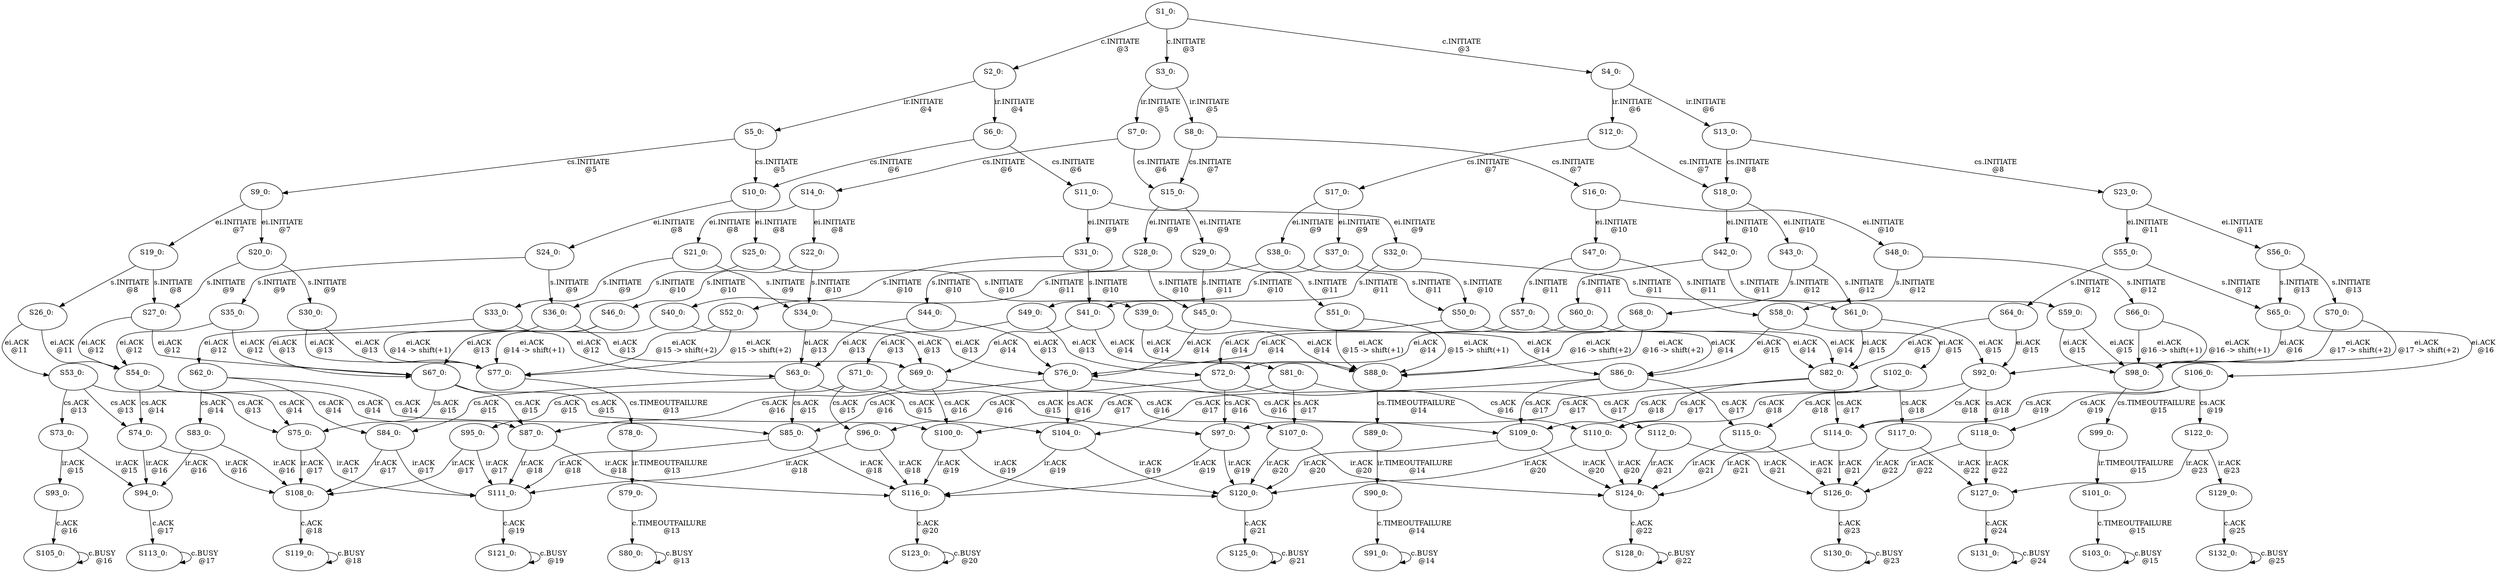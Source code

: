 digraph html {
S1_0[label="S1_0: \n "];
S2_0[label="S2_0: \n "];
S1_0 -> S2_0[label="c.INITIATE \n @3"];
S3_0[label="S3_0: \n "];
S1_0 -> S3_0[label="c.INITIATE \n @3"];
S4_0[label="S4_0: \n "];
S1_0 -> S4_0[label="c.INITIATE \n @3"];
S5_0[label="S5_0: \n "];
S2_0 -> S5_0[label="ir.INITIATE \n @4"];
S6_0[label="S6_0: \n "];
S2_0 -> S6_0[label="ir.INITIATE \n @4"];
S7_0[label="S7_0: \n "];
S3_0 -> S7_0[label="ir.INITIATE \n @5"];
S8_0[label="S8_0: \n "];
S3_0 -> S8_0[label="ir.INITIATE \n @5"];
S9_0[label="S9_0: \n "];
S5_0 -> S9_0[label="cs.INITIATE \n @5"];
S10_0[label="S10_0: \n "];
S5_0 -> S10_0[label="cs.INITIATE \n @5"];
S6_0 -> S10_0[label="cs.INITIATE \n @6"];
S11_0[label="S11_0: \n "];
S6_0 -> S11_0[label="cs.INITIATE \n @6"];
S12_0[label="S12_0: \n "];
S4_0 -> S12_0[label="ir.INITIATE \n @6"];
S13_0[label="S13_0: \n "];
S4_0 -> S13_0[label="ir.INITIATE \n @6"];
S14_0[label="S14_0: \n "];
S7_0 -> S14_0[label="cs.INITIATE \n @6"];
S15_0[label="S15_0: \n "];
S7_0 -> S15_0[label="cs.INITIATE \n @6"];
S8_0 -> S15_0[label="cs.INITIATE \n @7"];
S16_0[label="S16_0: \n "];
S8_0 -> S16_0[label="cs.INITIATE \n @7"];
S17_0[label="S17_0: \n "];
S12_0 -> S17_0[label="cs.INITIATE \n @7"];
S18_0[label="S18_0: \n "];
S12_0 -> S18_0[label="cs.INITIATE \n @7"];
S19_0[label="S19_0: \n "];
S9_0 -> S19_0[label="ei.INITIATE \n @7"];
S20_0[label="S20_0: \n "];
S9_0 -> S20_0[label="ei.INITIATE \n @7"];
S21_0[label="S21_0: \n "];
S14_0 -> S21_0[label="ei.INITIATE \n @8"];
S22_0[label="S22_0: \n "];
S14_0 -> S22_0[label="ei.INITIATE \n @8"];
S13_0 -> S18_0[label="cs.INITIATE \n @8"];
S23_0[label="S23_0: \n "];
S13_0 -> S23_0[label="cs.INITIATE \n @8"];
S24_0[label="S24_0: \n "];
S10_0 -> S24_0[label="ei.INITIATE \n @8"];
S25_0[label="S25_0: \n "];
S10_0 -> S25_0[label="ei.INITIATE \n @8"];
S26_0[label="S26_0: \n "];
S19_0 -> S26_0[label="s.INITIATE \n @8"];
S27_0[label="S27_0: \n "];
S19_0 -> S27_0[label="s.INITIATE \n @8"];
S28_0[label="S28_0: \n "];
S15_0 -> S28_0[label="ei.INITIATE \n @9"];
S29_0[label="S29_0: \n "];
S15_0 -> S29_0[label="ei.INITIATE \n @9"];
S20_0 -> S27_0[label="s.INITIATE \n @9"];
S30_0[label="S30_0: \n "];
S20_0 -> S30_0[label="s.INITIATE \n @9"];
S31_0[label="S31_0: \n "];
S11_0 -> S31_0[label="ei.INITIATE \n @9"];
S32_0[label="S32_0: \n "];
S11_0 -> S32_0[label="ei.INITIATE \n @9"];
S33_0[label="S33_0: \n "];
S21_0 -> S33_0[label="s.INITIATE \n @9"];
S34_0[label="S34_0: \n "];
S21_0 -> S34_0[label="s.INITIATE \n @9"];
S35_0[label="S35_0: \n "];
S24_0 -> S35_0[label="s.INITIATE \n @9"];
S36_0[label="S36_0: \n "];
S24_0 -> S36_0[label="s.INITIATE \n @9"];
S37_0[label="S37_0: \n "];
S17_0 -> S37_0[label="ei.INITIATE \n @9"];
S38_0[label="S38_0: \n "];
S17_0 -> S38_0[label="ei.INITIATE \n @9"];
S25_0 -> S36_0[label="s.INITIATE \n @10"];
S39_0[label="S39_0: \n "];
S25_0 -> S39_0[label="s.INITIATE \n @10"];
S40_0[label="S40_0: \n "];
S31_0 -> S40_0[label="s.INITIATE \n @10"];
S41_0[label="S41_0: \n "];
S31_0 -> S41_0[label="s.INITIATE \n @10"];
S42_0[label="S42_0: \n "];
S18_0 -> S42_0[label="ei.INITIATE \n @10"];
S43_0[label="S43_0: \n "];
S18_0 -> S43_0[label="ei.INITIATE \n @10"];
S44_0[label="S44_0: \n "];
S28_0 -> S44_0[label="s.INITIATE \n @10"];
S45_0[label="S45_0: \n "];
S28_0 -> S45_0[label="s.INITIATE \n @10"];
S22_0 -> S34_0[label="s.INITIATE \n @10"];
S46_0[label="S46_0: \n "];
S22_0 -> S46_0[label="s.INITIATE \n @10"];
S47_0[label="S47_0: \n "];
S16_0 -> S47_0[label="ei.INITIATE \n @10"];
S48_0[label="S48_0: \n "];
S16_0 -> S48_0[label="ei.INITIATE \n @10"];
S49_0[label="S49_0: \n "];
S37_0 -> S49_0[label="s.INITIATE \n @10"];
S50_0[label="S50_0: \n "];
S37_0 -> S50_0[label="s.INITIATE \n @10"];
S29_0 -> S45_0[label="s.INITIATE \n @11"];
S51_0[label="S51_0: \n "];
S29_0 -> S51_0[label="s.INITIATE \n @11"];
S38_0 -> S50_0[label="s.INITIATE \n @11"];
S52_0[label="S52_0: \n "];
S38_0 -> S52_0[label="s.INITIATE \n @11"];
S53_0[label="S53_0: \n "];
S26_0 -> S53_0[label="ei.ACK \n @11"];
S54_0[label="S54_0: \n "];
S26_0 -> S54_0[label="ei.ACK \n @11"];
S55_0[label="S55_0: \n "];
S23_0 -> S55_0[label="ei.INITIATE \n @11"];
S56_0[label="S56_0: \n "];
S23_0 -> S56_0[label="ei.INITIATE \n @11"];
S57_0[label="S57_0: \n "];
S47_0 -> S57_0[label="s.INITIATE \n @11"];
S58_0[label="S58_0: \n "];
S47_0 -> S58_0[label="s.INITIATE \n @11"];
S32_0 -> S41_0[label="s.INITIATE \n @11"];
S59_0[label="S59_0: \n "];
S32_0 -> S59_0[label="s.INITIATE \n @11"];
S60_0[label="S60_0: \n "];
S42_0 -> S60_0[label="s.INITIATE \n @11"];
S61_0[label="S61_0: \n "];
S42_0 -> S61_0[label="s.INITIATE \n @11"];
S62_0[label="S62_0: \n "];
S33_0 -> S62_0[label="ei.ACK \n @12"];
S63_0[label="S63_0: \n "];
S33_0 -> S63_0[label="ei.ACK \n @12"];
S64_0[label="S64_0: \n "];
S55_0 -> S64_0[label="s.INITIATE \n @12"];
S65_0[label="S65_0: \n "];
S55_0 -> S65_0[label="s.INITIATE \n @12"];
S48_0 -> S58_0[label="s.INITIATE \n @12"];
S66_0[label="S66_0: \n "];
S48_0 -> S66_0[label="s.INITIATE \n @12"];
S27_0 -> S54_0[label="ei.ACK \n @12"];
S67_0[label="S67_0: \n "];
S27_0 -> S67_0[label="ei.ACK \n @12"];
S43_0 -> S61_0[label="s.INITIATE \n @12"];
S68_0[label="S68_0: \n "];
S43_0 -> S68_0[label="s.INITIATE \n @12"];
S35_0 -> S54_0[label="ei.ACK \n @12"];
S35_0 -> S67_0[label="ei.ACK \n @12"];
S36_0 -> S67_0[label="ei.ACK \n @13"];
S69_0[label="S69_0: \n "];
S36_0 -> S69_0[label="ei.ACK \n @13"];
S56_0 -> S65_0[label="s.INITIATE \n @13"];
S70_0[label="S70_0: \n "];
S56_0 -> S70_0[label="s.INITIATE \n @13"];
S71_0[label="S71_0: \n "];
S49_0 -> S71_0[label="ei.ACK \n @13"];
S72_0[label="S72_0: \n "];
S49_0 -> S72_0[label="ei.ACK \n @13"];
S73_0[label="S73_0: \n "];
S53_0 -> S73_0[label="cs.ACK \n @13"];
S74_0[label="S74_0: \n "];
S53_0 -> S74_0[label="cs.ACK \n @13"];
S75_0[label="S75_0: \n "];
S53_0 -> S75_0[label="cs.ACK \n @13"];
S44_0 -> S63_0[label="ei.ACK \n @13"];
S76_0[label="S76_0: \n "];
S44_0 -> S76_0[label="ei.ACK \n @13"];
S40_0 -> S67_0[label="ei.ACK \n @13"];
S40_0 -> S69_0[label="ei.ACK \n @13"];
S77_0[label="S77_0: \n "];
S30_0 -> S77_0[label="ei.ACK \n @13"];
S30_0 -> S77_0[label="ei.ACK \n @13"];
S34_0 -> S63_0[label="ei.ACK \n @13"];
S34_0 -> S76_0[label="ei.ACK \n @13"];
S78_0[label="S78_0: \n "];
S77_0 -> S78_0[label="cs.TIMEOUTFAILURE \n @13"];
S79_0[label="S79_0: \n "];
S78_0 -> S79_0[label="ir.TIMEOUTFAILURE \n @13"];
S80_0[label="S80_0: \n "];
S79_0 -> S80_0[label="c.TIMEOUTFAILURE \n @13"];
S80_0 -> S80_0[label="c.BUSY \n @13"];
S41_0 -> S69_0[label="ei.ACK \n @14"];
S81_0[label="S81_0: \n "];
S41_0 -> S81_0[label="ei.ACK \n @14"];
S50_0 -> S72_0[label="ei.ACK \n @14"];
S82_0[label="S82_0: \n "];
S50_0 -> S82_0[label="ei.ACK \n @14"];
S83_0[label="S83_0: \n "];
S62_0 -> S83_0[label="cs.ACK \n @14"];
S84_0[label="S84_0: \n "];
S62_0 -> S84_0[label="cs.ACK \n @14"];
S85_0[label="S85_0: \n "];
S62_0 -> S85_0[label="cs.ACK \n @14"];
S60_0 -> S72_0[label="ei.ACK \n @14"];
S60_0 -> S82_0[label="ei.ACK \n @14"];
S57_0 -> S76_0[label="ei.ACK \n @14"];
S86_0[label="S86_0: \n "];
S57_0 -> S86_0[label="ei.ACK \n @14"];
S46_0 -> S77_0[label="ei.ACK \n @14 -> shift(+1)"];
S46_0 -> S77_0[label="ei.ACK \n @14 -> shift(+1)"];
S45_0 -> S76_0[label="ei.ACK \n @14"];
S45_0 -> S86_0[label="ei.ACK \n @14"];
S54_0 -> S74_0[label="cs.ACK \n @14"];
S54_0 -> S75_0[label="cs.ACK \n @14"];
S87_0[label="S87_0: \n "];
S54_0 -> S87_0[label="cs.ACK \n @14"];
S88_0[label="S88_0: \n "];
S39_0 -> S88_0[label="ei.ACK \n @14"];
S39_0 -> S88_0[label="ei.ACK \n @14"];
S89_0[label="S89_0: \n "];
S88_0 -> S89_0[label="cs.TIMEOUTFAILURE \n @14"];
S90_0[label="S90_0: \n "];
S89_0 -> S90_0[label="ir.TIMEOUTFAILURE \n @14"];
S91_0[label="S91_0: \n "];
S90_0 -> S91_0[label="c.TIMEOUTFAILURE \n @14"];
S91_0 -> S91_0[label="c.BUSY \n @14"];
S61_0 -> S82_0[label="ei.ACK \n @15"];
S92_0[label="S92_0: \n "];
S61_0 -> S92_0[label="ei.ACK \n @15"];
S64_0 -> S82_0[label="ei.ACK \n @15"];
S64_0 -> S92_0[label="ei.ACK \n @15"];
S51_0 -> S88_0[label="ei.ACK \n @15 -> shift(+1)"];
S51_0 -> S88_0[label="ei.ACK \n @15 -> shift(+1)"];
S93_0[label="S93_0: \n "];
S73_0 -> S93_0[label="ir.ACK \n @15"];
S94_0[label="S94_0: \n "];
S73_0 -> S94_0[label="ir.ACK \n @15"];
S95_0[label="S95_0: \n "];
S71_0 -> S95_0[label="cs.ACK \n @15"];
S96_0[label="S96_0: \n "];
S71_0 -> S96_0[label="cs.ACK \n @15"];
S97_0[label="S97_0: \n "];
S71_0 -> S97_0[label="cs.ACK \n @15"];
S98_0[label="S98_0: \n "];
S59_0 -> S98_0[label="ei.ACK \n @15"];
S59_0 -> S98_0[label="ei.ACK \n @15"];
S52_0 -> S77_0[label="ei.ACK \n @15 -> shift(+2)"];
S52_0 -> S77_0[label="ei.ACK \n @15 -> shift(+2)"];
S99_0[label="S99_0: \n "];
S98_0 -> S99_0[label="cs.TIMEOUTFAILURE \n @15"];
S67_0 -> S75_0[label="cs.ACK \n @15"];
S67_0 -> S87_0[label="cs.ACK \n @15"];
S100_0[label="S100_0: \n "];
S67_0 -> S100_0[label="cs.ACK \n @15"];
S101_0[label="S101_0: \n "];
S99_0 -> S101_0[label="ir.TIMEOUTFAILURE \n @15"];
S58_0 -> S86_0[label="ei.ACK \n @15"];
S102_0[label="S102_0: \n "];
S58_0 -> S102_0[label="ei.ACK \n @15"];
S103_0[label="S103_0: \n "];
S101_0 -> S103_0[label="c.TIMEOUTFAILURE \n @15"];
S63_0 -> S84_0[label="cs.ACK \n @15"];
S63_0 -> S85_0[label="cs.ACK \n @15"];
S104_0[label="S104_0: \n "];
S63_0 -> S104_0[label="cs.ACK \n @15"];
S103_0 -> S103_0[label="c.BUSY \n @15"];
S105_0[label="S105_0: \n "];
S93_0 -> S105_0[label="c.ACK \n @16"];
S65_0 -> S92_0[label="ei.ACK \n @16"];
S106_0[label="S106_0: \n "];
S65_0 -> S106_0[label="ei.ACK \n @16"];
S105_0 -> S105_0[label="c.BUSY \n @16"];
S68_0 -> S88_0[label="ei.ACK \n @16 -> shift(+2)"];
S68_0 -> S88_0[label="ei.ACK \n @16 -> shift(+2)"];
S69_0 -> S87_0[label="cs.ACK \n @16"];
S69_0 -> S100_0[label="cs.ACK \n @16"];
S107_0[label="S107_0: \n "];
S69_0 -> S107_0[label="cs.ACK \n @16"];
S66_0 -> S98_0[label="ei.ACK \n @16 -> shift(+1)"];
S66_0 -> S98_0[label="ei.ACK \n @16 -> shift(+1)"];
S74_0 -> S94_0[label="ir.ACK \n @16"];
S108_0[label="S108_0: \n "];
S74_0 -> S108_0[label="ir.ACK \n @16"];
S83_0 -> S94_0[label="ir.ACK \n @16"];
S83_0 -> S108_0[label="ir.ACK \n @16"];
S76_0 -> S85_0[label="cs.ACK \n @16"];
S76_0 -> S104_0[label="cs.ACK \n @16"];
S109_0[label="S109_0: \n "];
S76_0 -> S109_0[label="cs.ACK \n @16"];
S72_0 -> S96_0[label="cs.ACK \n @16"];
S72_0 -> S97_0[label="cs.ACK \n @16"];
S110_0[label="S110_0: \n "];
S72_0 -> S110_0[label="cs.ACK \n @16"];
S84_0 -> S108_0[label="ir.ACK \n @17"];
S111_0[label="S111_0: \n "];
S84_0 -> S111_0[label="ir.ACK \n @17"];
S81_0 -> S100_0[label="cs.ACK \n @17"];
S81_0 -> S107_0[label="cs.ACK \n @17"];
S112_0[label="S112_0: \n "];
S81_0 -> S112_0[label="cs.ACK \n @17"];
S113_0[label="S113_0: \n "];
S94_0 -> S113_0[label="c.ACK \n @17"];
S70_0 -> S98_0[label="ei.ACK \n @17 -> shift(+2)"];
S70_0 -> S98_0[label="ei.ACK \n @17 -> shift(+2)"];
S95_0 -> S108_0[label="ir.ACK \n @17"];
S95_0 -> S111_0[label="ir.ACK \n @17"];
S113_0 -> S113_0[label="c.BUSY \n @17"];
S82_0 -> S97_0[label="cs.ACK \n @17"];
S82_0 -> S110_0[label="cs.ACK \n @17"];
S114_0[label="S114_0: \n "];
S82_0 -> S114_0[label="cs.ACK \n @17"];
S75_0 -> S108_0[label="ir.ACK \n @17"];
S75_0 -> S111_0[label="ir.ACK \n @17"];
S86_0 -> S104_0[label="cs.ACK \n @17"];
S86_0 -> S109_0[label="cs.ACK \n @17"];
S115_0[label="S115_0: \n "];
S86_0 -> S115_0[label="cs.ACK \n @17"];
S85_0 -> S111_0[label="ir.ACK \n @18"];
S116_0[label="S116_0: \n "];
S85_0 -> S116_0[label="ir.ACK \n @18"];
S87_0 -> S111_0[label="ir.ACK \n @18"];
S87_0 -> S116_0[label="ir.ACK \n @18"];
S96_0 -> S111_0[label="ir.ACK \n @18"];
S96_0 -> S116_0[label="ir.ACK \n @18"];
S102_0 -> S109_0[label="cs.ACK \n @18"];
S102_0 -> S115_0[label="cs.ACK \n @18"];
S117_0[label="S117_0: \n "];
S102_0 -> S117_0[label="cs.ACK \n @18"];
S92_0 -> S110_0[label="cs.ACK \n @18"];
S92_0 -> S114_0[label="cs.ACK \n @18"];
S118_0[label="S118_0: \n "];
S92_0 -> S118_0[label="cs.ACK \n @18"];
S119_0[label="S119_0: \n "];
S108_0 -> S119_0[label="c.ACK \n @18"];
S119_0 -> S119_0[label="c.BUSY \n @18"];
S104_0 -> S116_0[label="ir.ACK \n @19"];
S120_0[label="S120_0: \n "];
S104_0 -> S120_0[label="ir.ACK \n @19"];
S121_0[label="S121_0: \n "];
S111_0 -> S121_0[label="c.ACK \n @19"];
S97_0 -> S116_0[label="ir.ACK \n @19"];
S97_0 -> S120_0[label="ir.ACK \n @19"];
S121_0 -> S121_0[label="c.BUSY \n @19"];
S100_0 -> S116_0[label="ir.ACK \n @19"];
S100_0 -> S120_0[label="ir.ACK \n @19"];
S106_0 -> S114_0[label="cs.ACK \n @19"];
S106_0 -> S118_0[label="cs.ACK \n @19"];
S122_0[label="S122_0: \n "];
S106_0 -> S122_0[label="cs.ACK \n @19"];
S123_0[label="S123_0: \n "];
S116_0 -> S123_0[label="c.ACK \n @20"];
S110_0 -> S120_0[label="ir.ACK \n @20"];
S124_0[label="S124_0: \n "];
S110_0 -> S124_0[label="ir.ACK \n @20"];
S107_0 -> S120_0[label="ir.ACK \n @20"];
S107_0 -> S124_0[label="ir.ACK \n @20"];
S123_0 -> S123_0[label="c.BUSY \n @20"];
S109_0 -> S120_0[label="ir.ACK \n @20"];
S109_0 -> S124_0[label="ir.ACK \n @20"];
S125_0[label="S125_0: \n "];
S120_0 -> S125_0[label="c.ACK \n @21"];
S114_0 -> S124_0[label="ir.ACK \n @21"];
S126_0[label="S126_0: \n "];
S114_0 -> S126_0[label="ir.ACK \n @21"];
S112_0 -> S124_0[label="ir.ACK \n @21"];
S112_0 -> S126_0[label="ir.ACK \n @21"];
S115_0 -> S124_0[label="ir.ACK \n @21"];
S115_0 -> S126_0[label="ir.ACK \n @21"];
S125_0 -> S125_0[label="c.BUSY \n @21"];
S117_0 -> S126_0[label="ir.ACK \n @22"];
S127_0[label="S127_0: \n "];
S117_0 -> S127_0[label="ir.ACK \n @22"];
S128_0[label="S128_0: \n "];
S124_0 -> S128_0[label="c.ACK \n @22"];
S118_0 -> S126_0[label="ir.ACK \n @22"];
S118_0 -> S127_0[label="ir.ACK \n @22"];
S128_0 -> S128_0[label="c.BUSY \n @22"];
S122_0 -> S127_0[label="ir.ACK \n @23"];
S129_0[label="S129_0: \n "];
S122_0 -> S129_0[label="ir.ACK \n @23"];
S130_0[label="S130_0: \n "];
S126_0 -> S130_0[label="c.ACK \n @23"];
S130_0 -> S130_0[label="c.BUSY \n @23"];
S131_0[label="S131_0: \n "];
S127_0 -> S131_0[label="c.ACK \n @24"];
S131_0 -> S131_0[label="c.BUSY \n @24"];
S132_0[label="S132_0: \n "];
S129_0 -> S132_0[label="c.ACK \n @25"];
S132_0 -> S132_0[label="c.BUSY \n @25"];
}